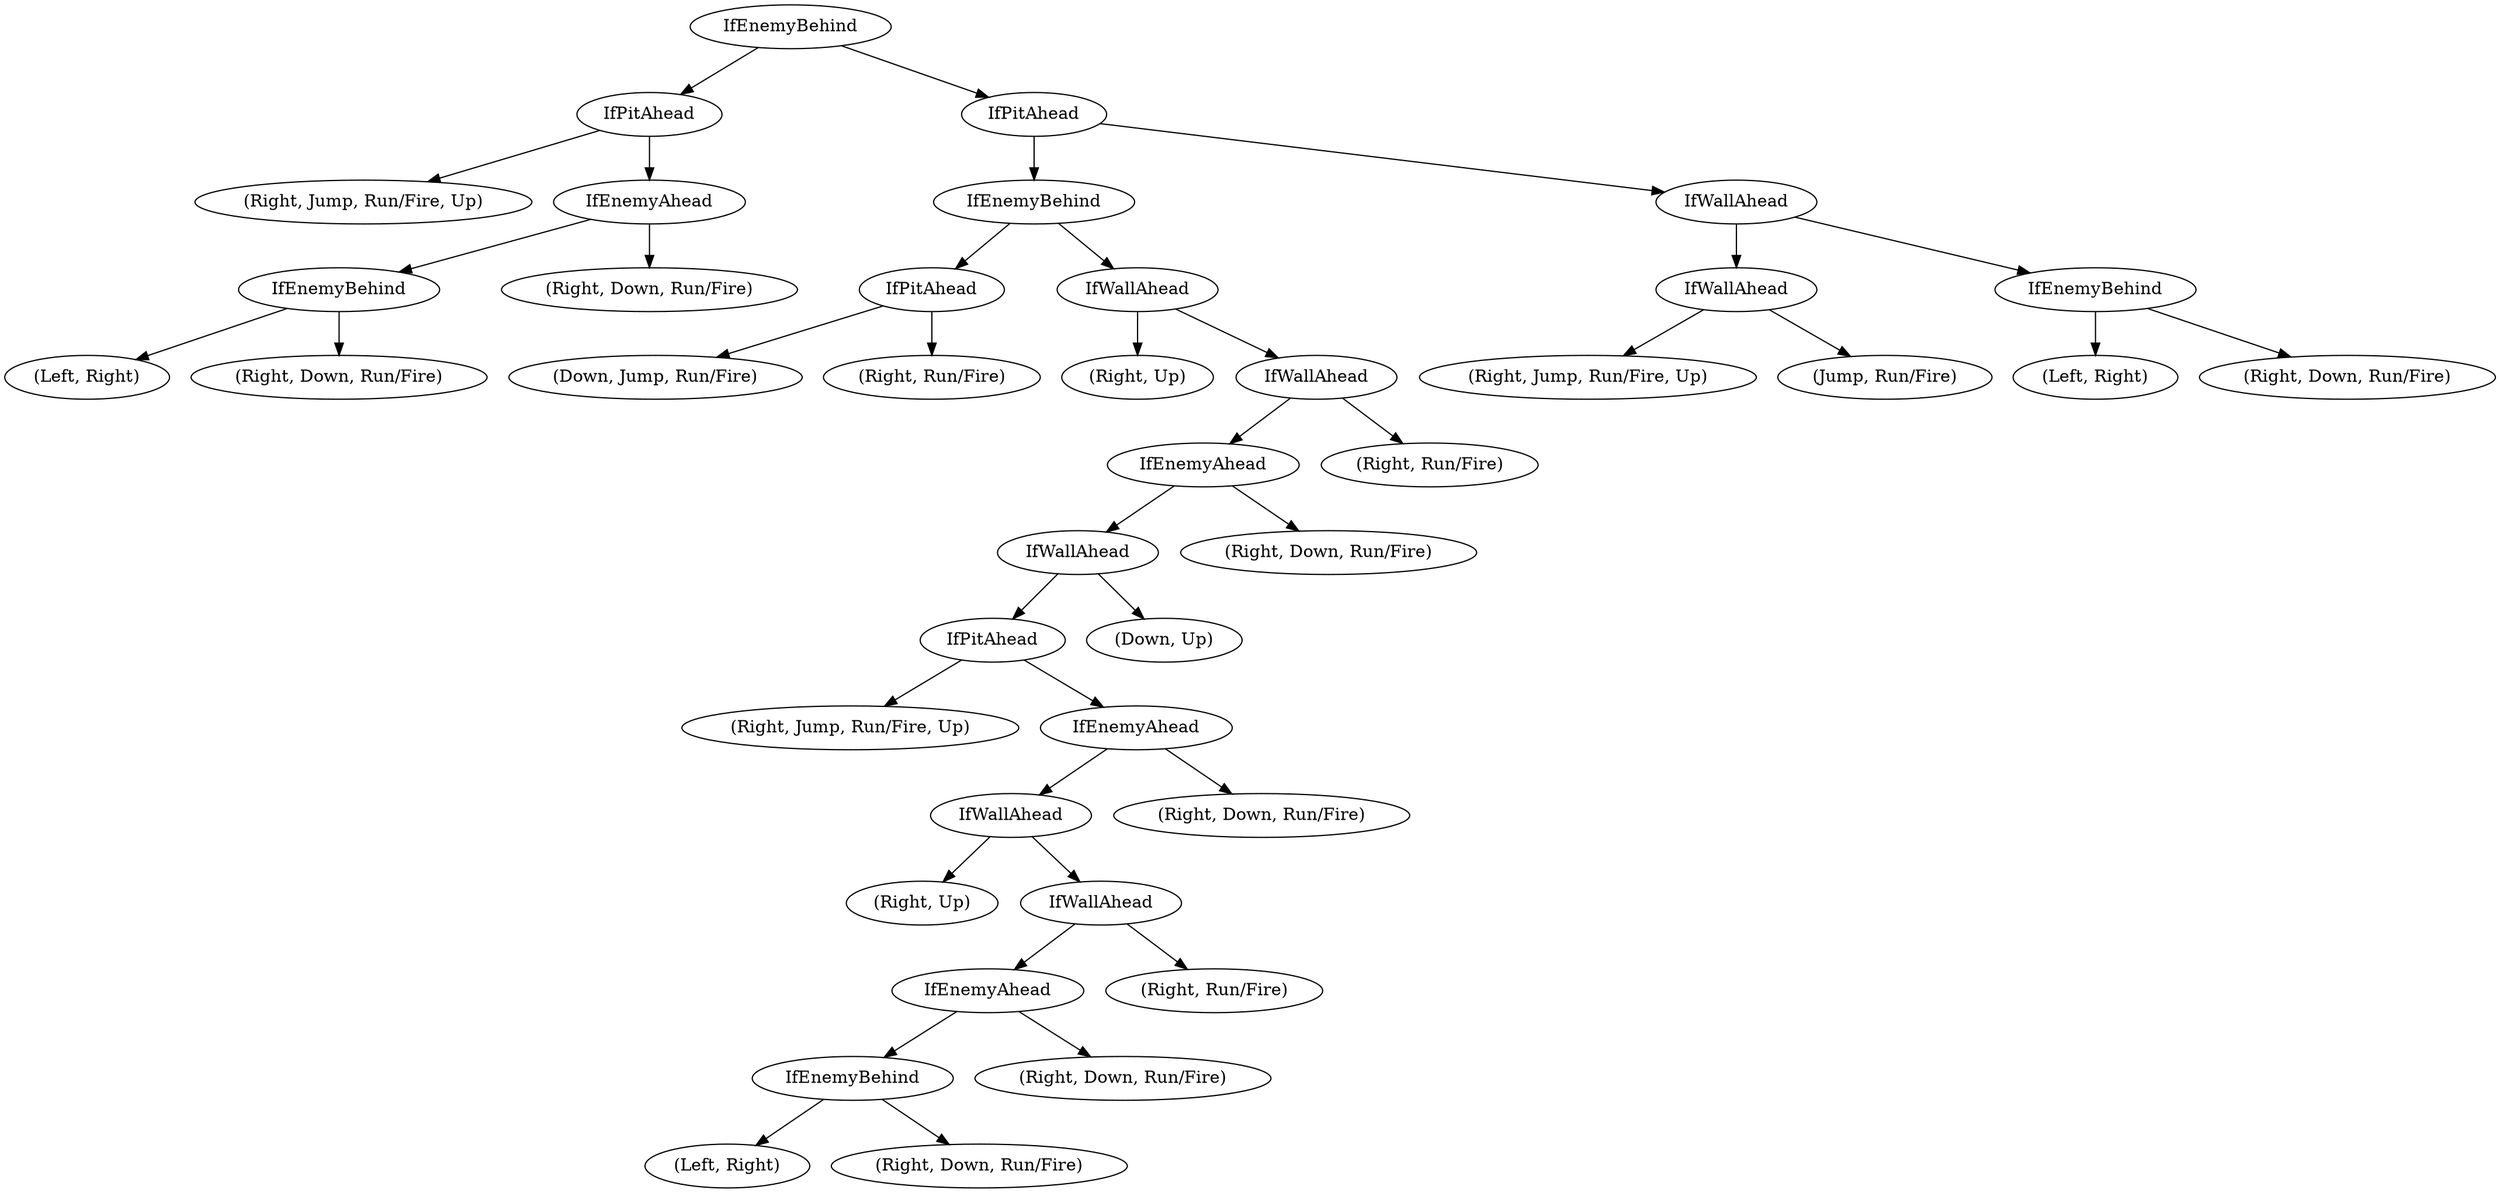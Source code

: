 digraph G {
  1 [ label="IfEnemyBehind" ];
  2 [ label="IfPitAhead" ];
  3 [ label="(Right, Jump, Run/Fire, Up)" ];
  4 [ label="IfEnemyAhead" ];
  5 [ label="IfEnemyBehind" ];
  6 [ label="(Left, Right)" ];
  7 [ label="(Right, Down, Run/Fire)" ];
  8 [ label="(Right, Down, Run/Fire)" ];
  9 [ label="IfPitAhead" ];
  10 [ label="IfEnemyBehind" ];
  11 [ label="IfPitAhead" ];
  12 [ label="(Down, Jump, Run/Fire)" ];
  13 [ label="(Right, Run/Fire)" ];
  14 [ label="IfWallAhead" ];
  15 [ label="(Right, Up)" ];
  16 [ label="IfWallAhead" ];
  17 [ label="IfEnemyAhead" ];
  18 [ label="IfWallAhead" ];
  19 [ label="IfPitAhead" ];
  20 [ label="(Right, Jump, Run/Fire, Up)" ];
  21 [ label="IfEnemyAhead" ];
  22 [ label="IfWallAhead" ];
  23 [ label="(Right, Up)" ];
  24 [ label="IfWallAhead" ];
  25 [ label="IfEnemyAhead" ];
  26 [ label="IfEnemyBehind" ];
  27 [ label="(Left, Right)" ];
  28 [ label="(Right, Down, Run/Fire)" ];
  29 [ label="(Right, Down, Run/Fire)" ];
  30 [ label="(Right, Run/Fire)" ];
  31 [ label="(Right, Down, Run/Fire)" ];
  32 [ label="(Down, Up)" ];
  33 [ label="(Right, Down, Run/Fire)" ];
  34 [ label="(Right, Run/Fire)" ];
  35 [ label="IfWallAhead" ];
  36 [ label="IfWallAhead" ];
  37 [ label="(Right, Jump, Run/Fire, Up)" ];
  38 [ label="(Jump, Run/Fire)" ];
  39 [ label="IfEnemyBehind" ];
  40 [ label="(Left, Right)" ];
  41 [ label="(Right, Down, Run/Fire)" ];
  5 -> 6;
  5 -> 7;
  4 -> 5;
  4 -> 8;
  2 -> 3;
  2 -> 4;
  11 -> 12;
  11 -> 13;
  26 -> 27;
  26 -> 28;
  25 -> 26;
  25 -> 29;
  24 -> 25;
  24 -> 30;
  22 -> 23;
  22 -> 24;
  21 -> 22;
  21 -> 31;
  19 -> 20;
  19 -> 21;
  18 -> 19;
  18 -> 32;
  17 -> 18;
  17 -> 33;
  16 -> 17;
  16 -> 34;
  14 -> 15;
  14 -> 16;
  10 -> 11;
  10 -> 14;
  36 -> 37;
  36 -> 38;
  39 -> 40;
  39 -> 41;
  35 -> 36;
  35 -> 39;
  9 -> 10;
  9 -> 35;
  1 -> 2;
  1 -> 9;
}
